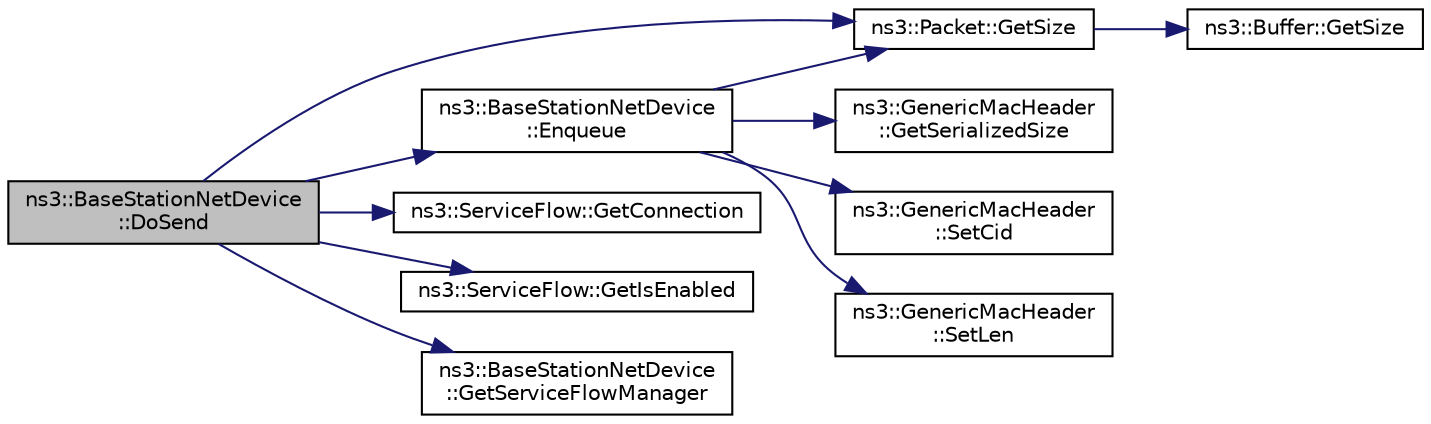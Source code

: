 digraph "ns3::BaseStationNetDevice::DoSend"
{
 // LATEX_PDF_SIZE
  edge [fontname="Helvetica",fontsize="10",labelfontname="Helvetica",labelfontsize="10"];
  node [fontname="Helvetica",fontsize="10",shape=record];
  rankdir="LR";
  Node1 [label="ns3::BaseStationNetDevice\l::DoSend",height=0.2,width=0.4,color="black", fillcolor="grey75", style="filled", fontcolor="black",tooltip="Send packet."];
  Node1 -> Node2 [color="midnightblue",fontsize="10",style="solid",fontname="Helvetica"];
  Node2 [label="ns3::BaseStationNetDevice\l::Enqueue",height=0.2,width=0.4,color="black", fillcolor="white", style="filled",URL="$classns3_1_1_base_station_net_device.html#a3c3e517ac4a08682411ed4fa0c97c037",tooltip="Enqueue a packet into a connection queue."];
  Node2 -> Node3 [color="midnightblue",fontsize="10",style="solid",fontname="Helvetica"];
  Node3 [label="ns3::GenericMacHeader\l::GetSerializedSize",height=0.2,width=0.4,color="black", fillcolor="white", style="filled",URL="$classns3_1_1_generic_mac_header.html#af3cd0b45c5f36f1049c2a9cb72f01a81",tooltip=" "];
  Node2 -> Node4 [color="midnightblue",fontsize="10",style="solid",fontname="Helvetica"];
  Node4 [label="ns3::Packet::GetSize",height=0.2,width=0.4,color="black", fillcolor="white", style="filled",URL="$classns3_1_1_packet.html#afff7cb1ff518ee6dc0d424e10a5ad6ec",tooltip="Returns the the size in bytes of the packet (including the zero-filled initial payload)."];
  Node4 -> Node5 [color="midnightblue",fontsize="10",style="solid",fontname="Helvetica"];
  Node5 [label="ns3::Buffer::GetSize",height=0.2,width=0.4,color="black", fillcolor="white", style="filled",URL="$classns3_1_1_buffer.html#a60c9172d2b102f8856c81b2126c8b209",tooltip=" "];
  Node2 -> Node6 [color="midnightblue",fontsize="10",style="solid",fontname="Helvetica"];
  Node6 [label="ns3::GenericMacHeader\l::SetCid",height=0.2,width=0.4,color="black", fillcolor="white", style="filled",URL="$classns3_1_1_generic_mac_header.html#adb74c3c234787de22682103cba562d83",tooltip="Set CID field."];
  Node2 -> Node7 [color="midnightblue",fontsize="10",style="solid",fontname="Helvetica"];
  Node7 [label="ns3::GenericMacHeader\l::SetLen",height=0.2,width=0.4,color="black", fillcolor="white", style="filled",URL="$classns3_1_1_generic_mac_header.html#ad0b87b780d222778c78b783f7f4e5237",tooltip="Set length field."];
  Node1 -> Node8 [color="midnightblue",fontsize="10",style="solid",fontname="Helvetica"];
  Node8 [label="ns3::ServiceFlow::GetConnection",height=0.2,width=0.4,color="black", fillcolor="white", style="filled",URL="$classns3_1_1_service_flow.html#aa503b651766e8f8f040b86c9499ee311",tooltip="Can return a null connection is this service flow has not been associated yet to a connection."];
  Node1 -> Node9 [color="midnightblue",fontsize="10",style="solid",fontname="Helvetica"];
  Node9 [label="ns3::ServiceFlow::GetIsEnabled",height=0.2,width=0.4,color="black", fillcolor="white", style="filled",URL="$classns3_1_1_service_flow.html#ab8b8fe17150888a86da9af38e2e0a959",tooltip="Get is enabled flag."];
  Node1 -> Node10 [color="midnightblue",fontsize="10",style="solid",fontname="Helvetica"];
  Node10 [label="ns3::BaseStationNetDevice\l::GetServiceFlowManager",height=0.2,width=0.4,color="black", fillcolor="white", style="filled",URL="$classns3_1_1_base_station_net_device.html#a90389e3f15ff980504be24cbc6cb97f3",tooltip=" "];
  Node1 -> Node4 [color="midnightblue",fontsize="10",style="solid",fontname="Helvetica"];
}

